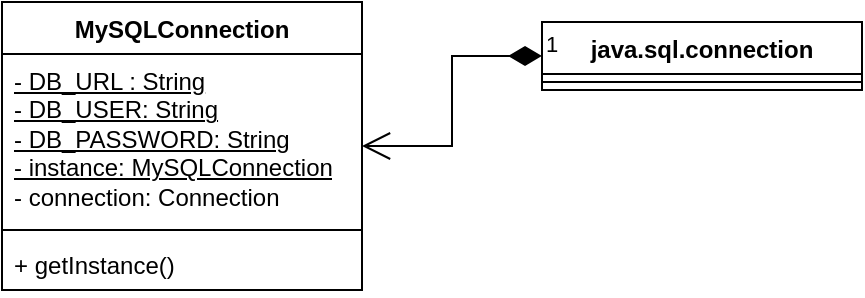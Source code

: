 <mxfile version="21.3.0" type="device">
  <diagram name="Página-1" id="EIBgcM5PFqvHGxkX3eUA">
    <mxGraphModel dx="574" dy="283" grid="1" gridSize="10" guides="1" tooltips="1" connect="1" arrows="1" fold="1" page="1" pageScale="1" pageWidth="827" pageHeight="1169" math="0" shadow="0">
      <root>
        <mxCell id="0" />
        <mxCell id="1" parent="0" />
        <mxCell id="t2g8prmWbY7ajD-P4cZ7-1" value="MySQLConnection" style="swimlane;fontStyle=1;align=center;verticalAlign=top;childLayout=stackLayout;horizontal=1;startSize=26;horizontalStack=0;resizeParent=1;resizeParentMax=0;resizeLast=0;collapsible=1;marginBottom=0;whiteSpace=wrap;html=1;" vertex="1" parent="1">
          <mxGeometry x="150" y="30" width="180" height="144" as="geometry" />
        </mxCell>
        <mxCell id="t2g8prmWbY7ajD-P4cZ7-2" value="&lt;u&gt;- DB_URL : String&lt;/u&gt;&lt;br&gt;&lt;u&gt;- DB_USER: String&lt;/u&gt;&lt;br&gt;&lt;u&gt;- DB_PASSWORD: String&lt;/u&gt;&lt;br&gt;&lt;u&gt;- instance: MySQLConnection&lt;br&gt;&lt;/u&gt;- connection: Connection&lt;br&gt;" style="text;strokeColor=none;fillColor=none;align=left;verticalAlign=top;spacingLeft=4;spacingRight=4;overflow=hidden;rotatable=0;points=[[0,0.5],[1,0.5]];portConstraint=eastwest;whiteSpace=wrap;html=1;" vertex="1" parent="t2g8prmWbY7ajD-P4cZ7-1">
          <mxGeometry y="26" width="180" height="84" as="geometry" />
        </mxCell>
        <mxCell id="t2g8prmWbY7ajD-P4cZ7-3" value="" style="line;strokeWidth=1;fillColor=none;align=left;verticalAlign=middle;spacingTop=-1;spacingLeft=3;spacingRight=3;rotatable=0;labelPosition=right;points=[];portConstraint=eastwest;strokeColor=inherit;" vertex="1" parent="t2g8prmWbY7ajD-P4cZ7-1">
          <mxGeometry y="110" width="180" height="8" as="geometry" />
        </mxCell>
        <mxCell id="t2g8prmWbY7ajD-P4cZ7-4" value="+ getInstance()" style="text;strokeColor=none;fillColor=none;align=left;verticalAlign=top;spacingLeft=4;spacingRight=4;overflow=hidden;rotatable=0;points=[[0,0.5],[1,0.5]];portConstraint=eastwest;whiteSpace=wrap;html=1;" vertex="1" parent="t2g8prmWbY7ajD-P4cZ7-1">
          <mxGeometry y="118" width="180" height="26" as="geometry" />
        </mxCell>
        <mxCell id="t2g8prmWbY7ajD-P4cZ7-5" value="java.sql.connection" style="swimlane;fontStyle=1;align=center;verticalAlign=top;childLayout=stackLayout;horizontal=1;startSize=26;horizontalStack=0;resizeParent=1;resizeParentMax=0;resizeLast=0;collapsible=1;marginBottom=0;whiteSpace=wrap;html=1;" vertex="1" parent="1">
          <mxGeometry x="420" y="40" width="160" height="34" as="geometry" />
        </mxCell>
        <mxCell id="t2g8prmWbY7ajD-P4cZ7-7" value="" style="line;strokeWidth=1;fillColor=none;align=left;verticalAlign=middle;spacingTop=-1;spacingLeft=3;spacingRight=3;rotatable=0;labelPosition=right;points=[];portConstraint=eastwest;strokeColor=inherit;" vertex="1" parent="t2g8prmWbY7ajD-P4cZ7-5">
          <mxGeometry y="26" width="160" height="8" as="geometry" />
        </mxCell>
        <mxCell id="t2g8prmWbY7ajD-P4cZ7-9" value="1" style="endArrow=open;html=1;endSize=12;startArrow=diamondThin;startSize=14;startFill=1;edgeStyle=orthogonalEdgeStyle;align=left;verticalAlign=bottom;rounded=0;" edge="1" parent="1" source="t2g8prmWbY7ajD-P4cZ7-5" target="t2g8prmWbY7ajD-P4cZ7-1">
          <mxGeometry x="-1" y="3" relative="1" as="geometry">
            <mxPoint x="450" y="110" as="sourcePoint" />
            <mxPoint x="610" y="110" as="targetPoint" />
          </mxGeometry>
        </mxCell>
      </root>
    </mxGraphModel>
  </diagram>
</mxfile>
